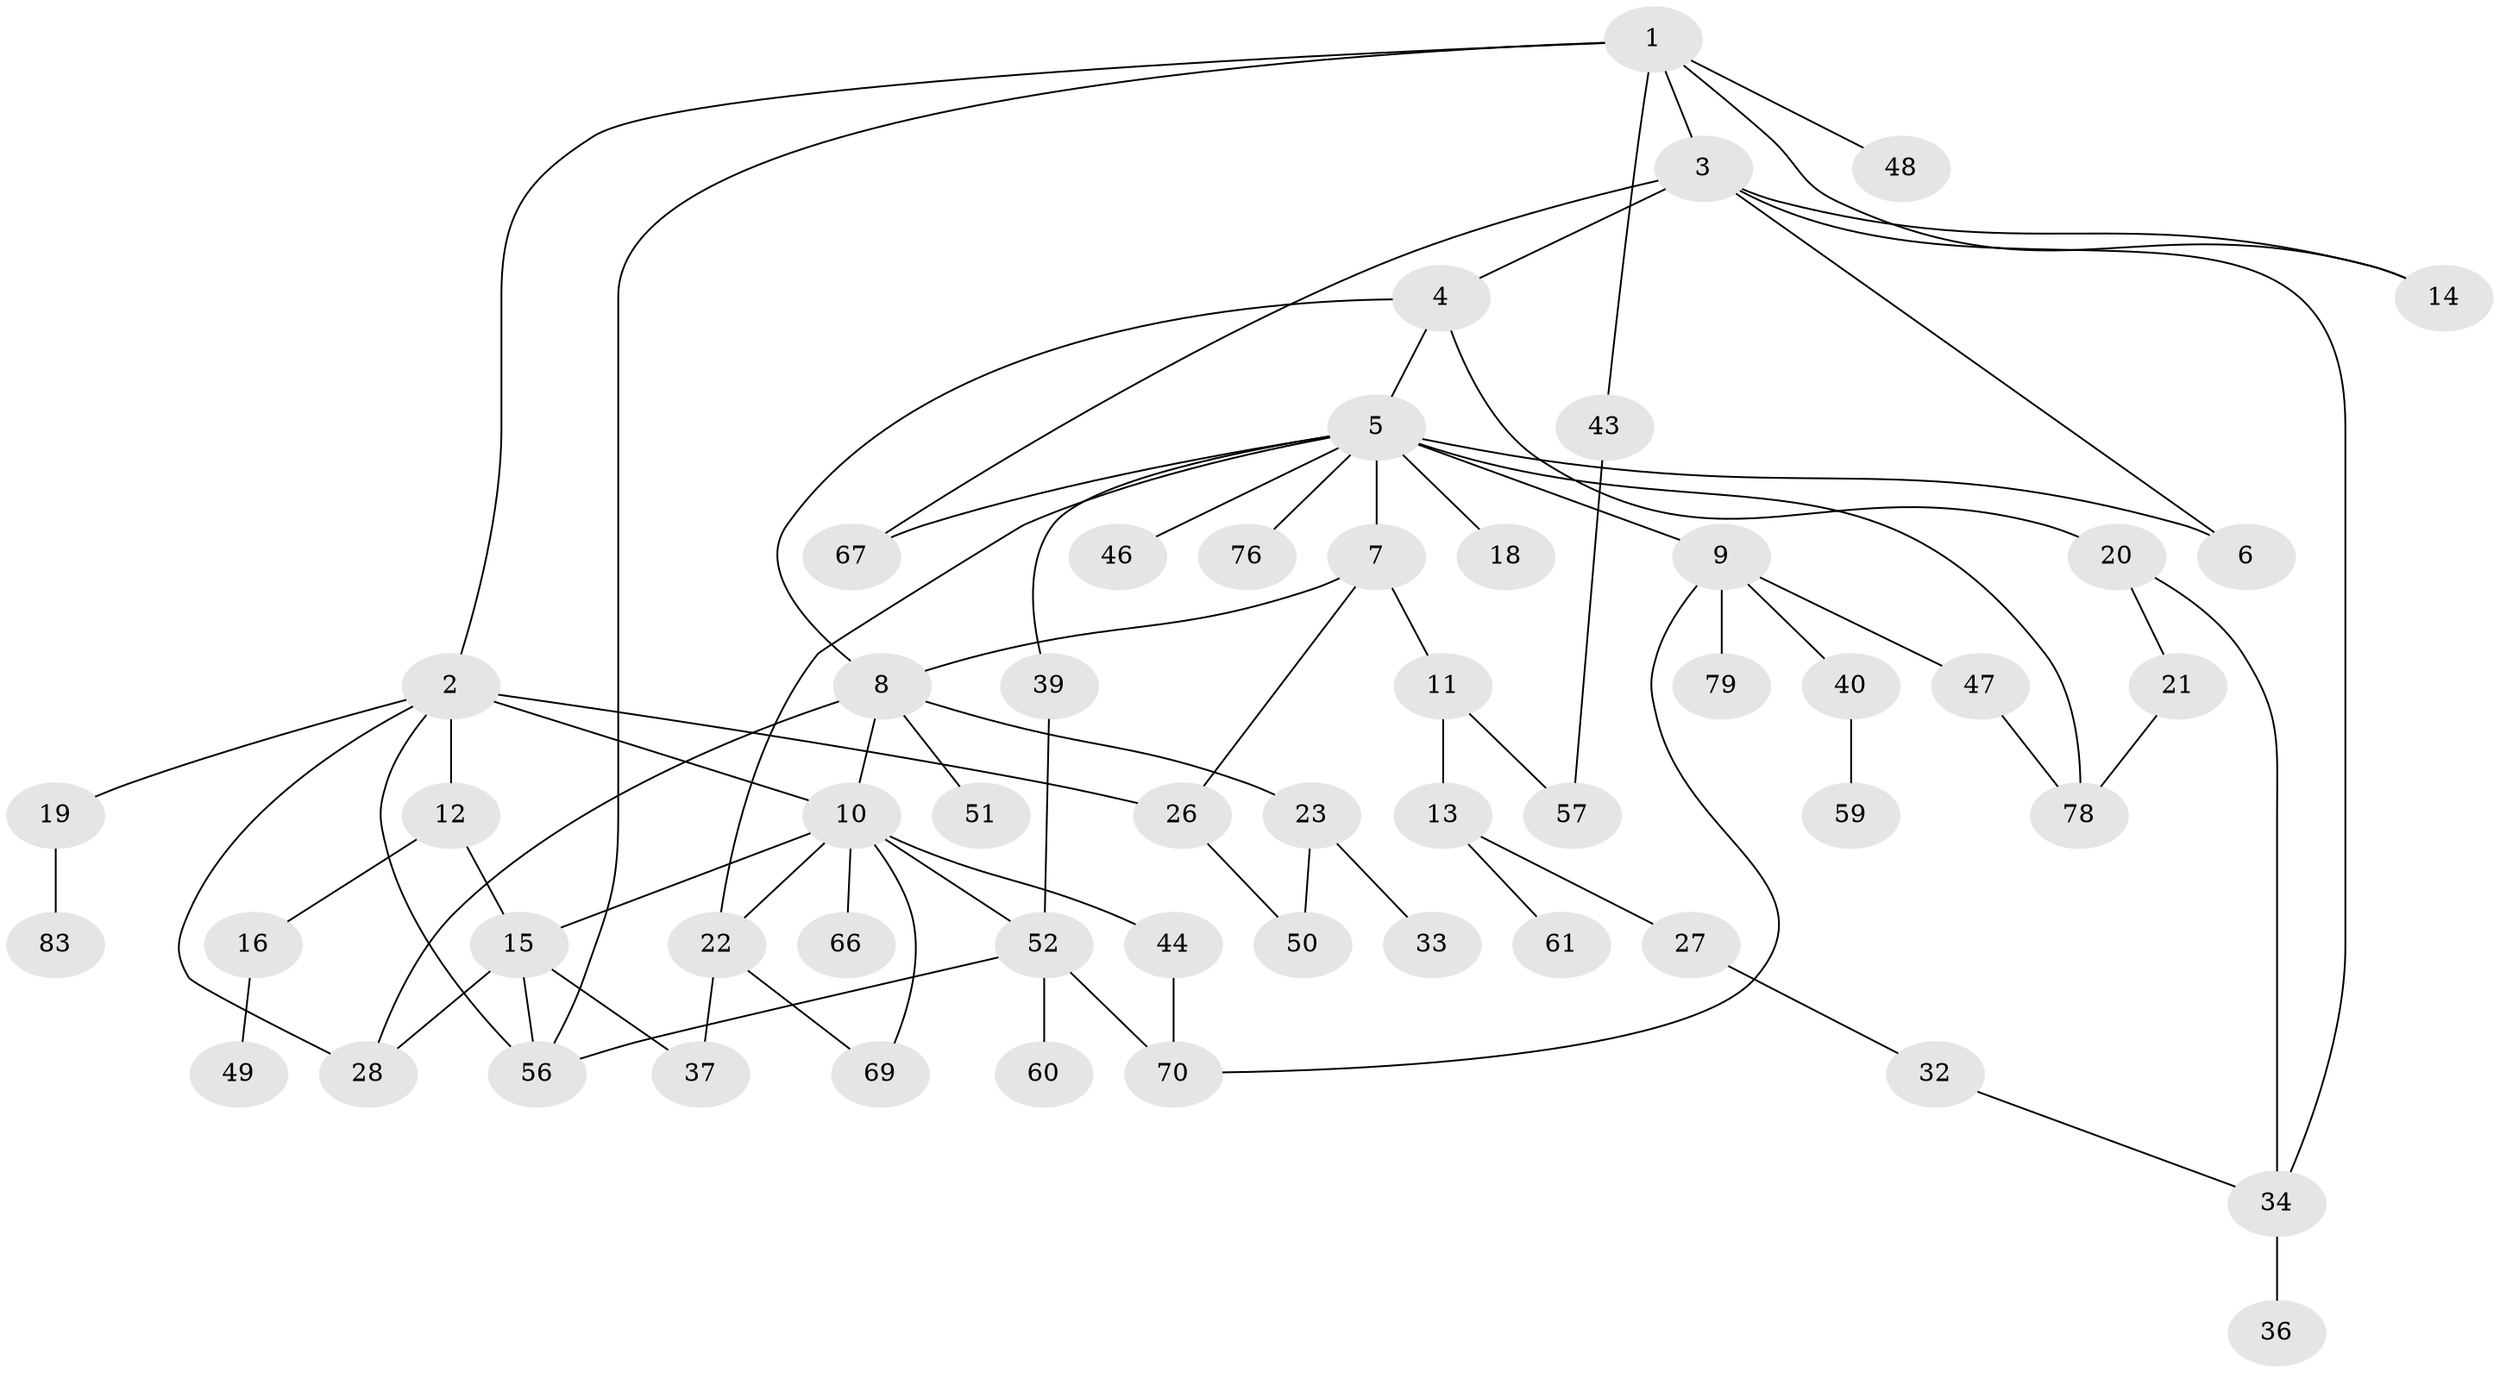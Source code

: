 // original degree distribution, {4: 0.09523809523809523, 6: 0.03571428571428571, 5: 0.03571428571428571, 10: 0.011904761904761904, 2: 0.39285714285714285, 8: 0.011904761904761904, 3: 0.17857142857142858, 1: 0.23809523809523808}
// Generated by graph-tools (version 1.1) at 2025/41/03/06/25 10:41:29]
// undirected, 54 vertices, 77 edges
graph export_dot {
graph [start="1"]
  node [color=gray90,style=filled];
  1 [super="+38"];
  2 [super="+55"];
  3 [super="+35"];
  4 [super="+54"];
  5 [super="+17"];
  6 [super="+29"];
  7 [super="+65"];
  8 [super="+68"];
  9 [super="+24"];
  10 [super="+64"];
  11;
  12 [super="+58"];
  13 [super="+30"];
  14;
  15 [super="+81"];
  16 [super="+25"];
  18 [super="+45"];
  19 [super="+31"];
  20 [super="+42"];
  21;
  22 [super="+80"];
  23;
  26 [super="+41"];
  27 [super="+62"];
  28 [super="+77"];
  32 [super="+73"];
  33;
  34 [super="+63"];
  36 [super="+75"];
  37;
  39;
  40 [super="+84"];
  43;
  44;
  46;
  47;
  48;
  49;
  50 [super="+53"];
  51;
  52 [super="+74"];
  56 [super="+71"];
  57 [super="+72"];
  59;
  60;
  61;
  66;
  67;
  69;
  70;
  76;
  78 [super="+82"];
  79;
  83;
  1 -- 2;
  1 -- 3;
  1 -- 48;
  1 -- 56;
  1 -- 43;
  1 -- 14;
  2 -- 12;
  2 -- 19;
  2 -- 26;
  2 -- 10;
  2 -- 28;
  2 -- 56;
  3 -- 4;
  3 -- 14;
  3 -- 67;
  3 -- 34;
  3 -- 6;
  4 -- 5;
  4 -- 20;
  4 -- 8;
  5 -- 6;
  5 -- 7;
  5 -- 9;
  5 -- 18;
  5 -- 39;
  5 -- 46;
  5 -- 76;
  5 -- 67;
  5 -- 22;
  5 -- 78;
  7 -- 8;
  7 -- 11;
  7 -- 26;
  8 -- 10;
  8 -- 23;
  8 -- 51;
  8 -- 28;
  9 -- 47;
  9 -- 70;
  9 -- 40;
  9 -- 79;
  10 -- 22;
  10 -- 44;
  10 -- 66;
  10 -- 69;
  10 -- 52;
  10 -- 15;
  11 -- 13;
  11 -- 57;
  12 -- 15;
  12 -- 16;
  13 -- 27;
  13 -- 61;
  15 -- 28;
  15 -- 37;
  15 -- 56;
  16 -- 49;
  19 -- 83;
  20 -- 21;
  20 -- 34;
  21 -- 78;
  22 -- 37;
  22 -- 69;
  23 -- 33;
  23 -- 50;
  26 -- 50;
  27 -- 32;
  32 -- 34;
  34 -- 36;
  39 -- 52;
  40 -- 59;
  43 -- 57;
  44 -- 70;
  47 -- 78;
  52 -- 60;
  52 -- 70;
  52 -- 56;
}
